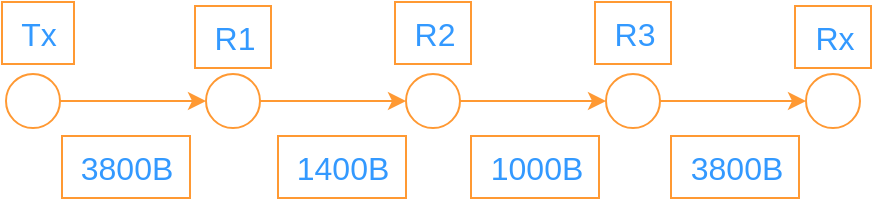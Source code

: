 <mxfile>
    <diagram id="En9oXR7dlqeJ6hTF_Bqc" name="第 1 页">
        <mxGraphModel dx="642" dy="1147" grid="0" gridSize="10" guides="1" tooltips="1" connect="1" arrows="1" fold="1" page="0" pageScale="1" pageWidth="827" pageHeight="1169" math="0" shadow="0">
            <root>
                <mxCell id="0"/>
                <mxCell id="1" parent="0"/>
                <mxCell id="8" value="" style="edgeStyle=none;html=1;strokeColor=#FF9933;fontColor=#3399FF;" edge="1" parent="1" source="2" target="4">
                    <mxGeometry relative="1" as="geometry"/>
                </mxCell>
                <mxCell id="2" value="" style="ellipse;whiteSpace=wrap;html=1;aspect=fixed;strokeColor=#FF9933;fontColor=#3399FF;" vertex="1" parent="1">
                    <mxGeometry x="118" y="212" width="27" height="27" as="geometry"/>
                </mxCell>
                <mxCell id="3" value="&lt;font style=&quot;font-size: 16px;&quot;&gt;Tx&lt;/font&gt;" style="text;html=1;align=center;verticalAlign=middle;resizable=0;points=[];autosize=1;strokeColor=#FF9933;fillColor=none;fontColor=#3399FF;" vertex="1" parent="1">
                    <mxGeometry x="116" y="176" width="36" height="31" as="geometry"/>
                </mxCell>
                <mxCell id="9" value="" style="edgeStyle=none;html=1;strokeColor=#FF9933;fontColor=#3399FF;" edge="1" parent="1" source="4" target="5">
                    <mxGeometry relative="1" as="geometry"/>
                </mxCell>
                <mxCell id="4" value="" style="ellipse;whiteSpace=wrap;html=1;aspect=fixed;strokeColor=#FF9933;fontColor=#3399FF;" vertex="1" parent="1">
                    <mxGeometry x="218" y="212" width="27" height="27" as="geometry"/>
                </mxCell>
                <mxCell id="10" value="" style="edgeStyle=none;html=1;strokeColor=#FF9933;fontColor=#3399FF;" edge="1" parent="1" source="5" target="6">
                    <mxGeometry relative="1" as="geometry"/>
                </mxCell>
                <mxCell id="5" value="" style="ellipse;whiteSpace=wrap;html=1;aspect=fixed;strokeColor=#FF9933;fontColor=#3399FF;" vertex="1" parent="1">
                    <mxGeometry x="318" y="212" width="27" height="27" as="geometry"/>
                </mxCell>
                <mxCell id="11" value="" style="edgeStyle=none;html=1;strokeColor=#FF9933;fontColor=#3399FF;" edge="1" parent="1" source="6" target="7">
                    <mxGeometry relative="1" as="geometry"/>
                </mxCell>
                <mxCell id="6" value="" style="ellipse;whiteSpace=wrap;html=1;aspect=fixed;strokeColor=#FF9933;fontColor=#3399FF;" vertex="1" parent="1">
                    <mxGeometry x="418" y="212" width="27" height="27" as="geometry"/>
                </mxCell>
                <mxCell id="7" value="" style="ellipse;whiteSpace=wrap;html=1;aspect=fixed;strokeColor=#FF9933;fontColor=#3399FF;" vertex="1" parent="1">
                    <mxGeometry x="518" y="212" width="27" height="27" as="geometry"/>
                </mxCell>
                <mxCell id="12" value="&lt;font style=&quot;font-size: 16px;&quot;&gt;R1&lt;/font&gt;" style="text;html=1;align=center;verticalAlign=middle;resizable=0;points=[];autosize=1;strokeColor=#FF9933;fillColor=none;fontColor=#3399FF;" vertex="1" parent="1">
                    <mxGeometry x="212.5" y="178" width="38" height="31" as="geometry"/>
                </mxCell>
                <mxCell id="13" value="&lt;font style=&quot;font-size: 16px;&quot;&gt;R2&lt;/font&gt;" style="text;html=1;align=center;verticalAlign=middle;resizable=0;points=[];autosize=1;strokeColor=#FF9933;fillColor=none;fontColor=#3399FF;" vertex="1" parent="1">
                    <mxGeometry x="312.5" y="176" width="38" height="31" as="geometry"/>
                </mxCell>
                <mxCell id="14" value="&lt;font style=&quot;font-size: 16px;&quot;&gt;R3&lt;/font&gt;" style="text;html=1;align=center;verticalAlign=middle;resizable=0;points=[];autosize=1;strokeColor=#FF9933;fillColor=none;fontColor=#3399FF;" vertex="1" parent="1">
                    <mxGeometry x="412.5" y="176" width="38" height="31" as="geometry"/>
                </mxCell>
                <mxCell id="15" value="&lt;font style=&quot;font-size: 16px;&quot;&gt;Rx&lt;/font&gt;" style="text;html=1;align=center;verticalAlign=middle;resizable=0;points=[];autosize=1;strokeColor=#FF9933;fillColor=none;fontColor=#3399FF;" vertex="1" parent="1">
                    <mxGeometry x="512.5" y="178" width="38" height="31" as="geometry"/>
                </mxCell>
                <mxCell id="16" value="&lt;font style=&quot;font-size: 16px;&quot;&gt;3800B&lt;/font&gt;" style="text;html=1;align=center;verticalAlign=middle;resizable=0;points=[];autosize=1;strokeColor=#FF9933;fillColor=none;fontColor=#3399FF;" vertex="1" parent="1">
                    <mxGeometry x="146" y="243" width="64" height="31" as="geometry"/>
                </mxCell>
                <mxCell id="17" value="&lt;font style=&quot;font-size: 16px;&quot;&gt;1400B&lt;/font&gt;" style="text;html=1;align=center;verticalAlign=middle;resizable=0;points=[];autosize=1;strokeColor=#FF9933;fillColor=none;fontColor=#3399FF;" vertex="1" parent="1">
                    <mxGeometry x="254" y="243" width="64" height="31" as="geometry"/>
                </mxCell>
                <mxCell id="18" value="&lt;font style=&quot;font-size: 16px;&quot;&gt;1000B&lt;/font&gt;" style="text;html=1;align=center;verticalAlign=middle;resizable=0;points=[];autosize=1;strokeColor=#FF9933;fillColor=none;fontColor=#3399FF;" vertex="1" parent="1">
                    <mxGeometry x="350.5" y="243" width="64" height="31" as="geometry"/>
                </mxCell>
                <mxCell id="19" value="&lt;font style=&quot;font-size: 16px;&quot;&gt;3800B&lt;/font&gt;" style="text;html=1;align=center;verticalAlign=middle;resizable=0;points=[];autosize=1;strokeColor=#FF9933;fillColor=none;fontColor=#3399FF;" vertex="1" parent="1">
                    <mxGeometry x="450.5" y="243" width="64" height="31" as="geometry"/>
                </mxCell>
            </root>
        </mxGraphModel>
    </diagram>
</mxfile>